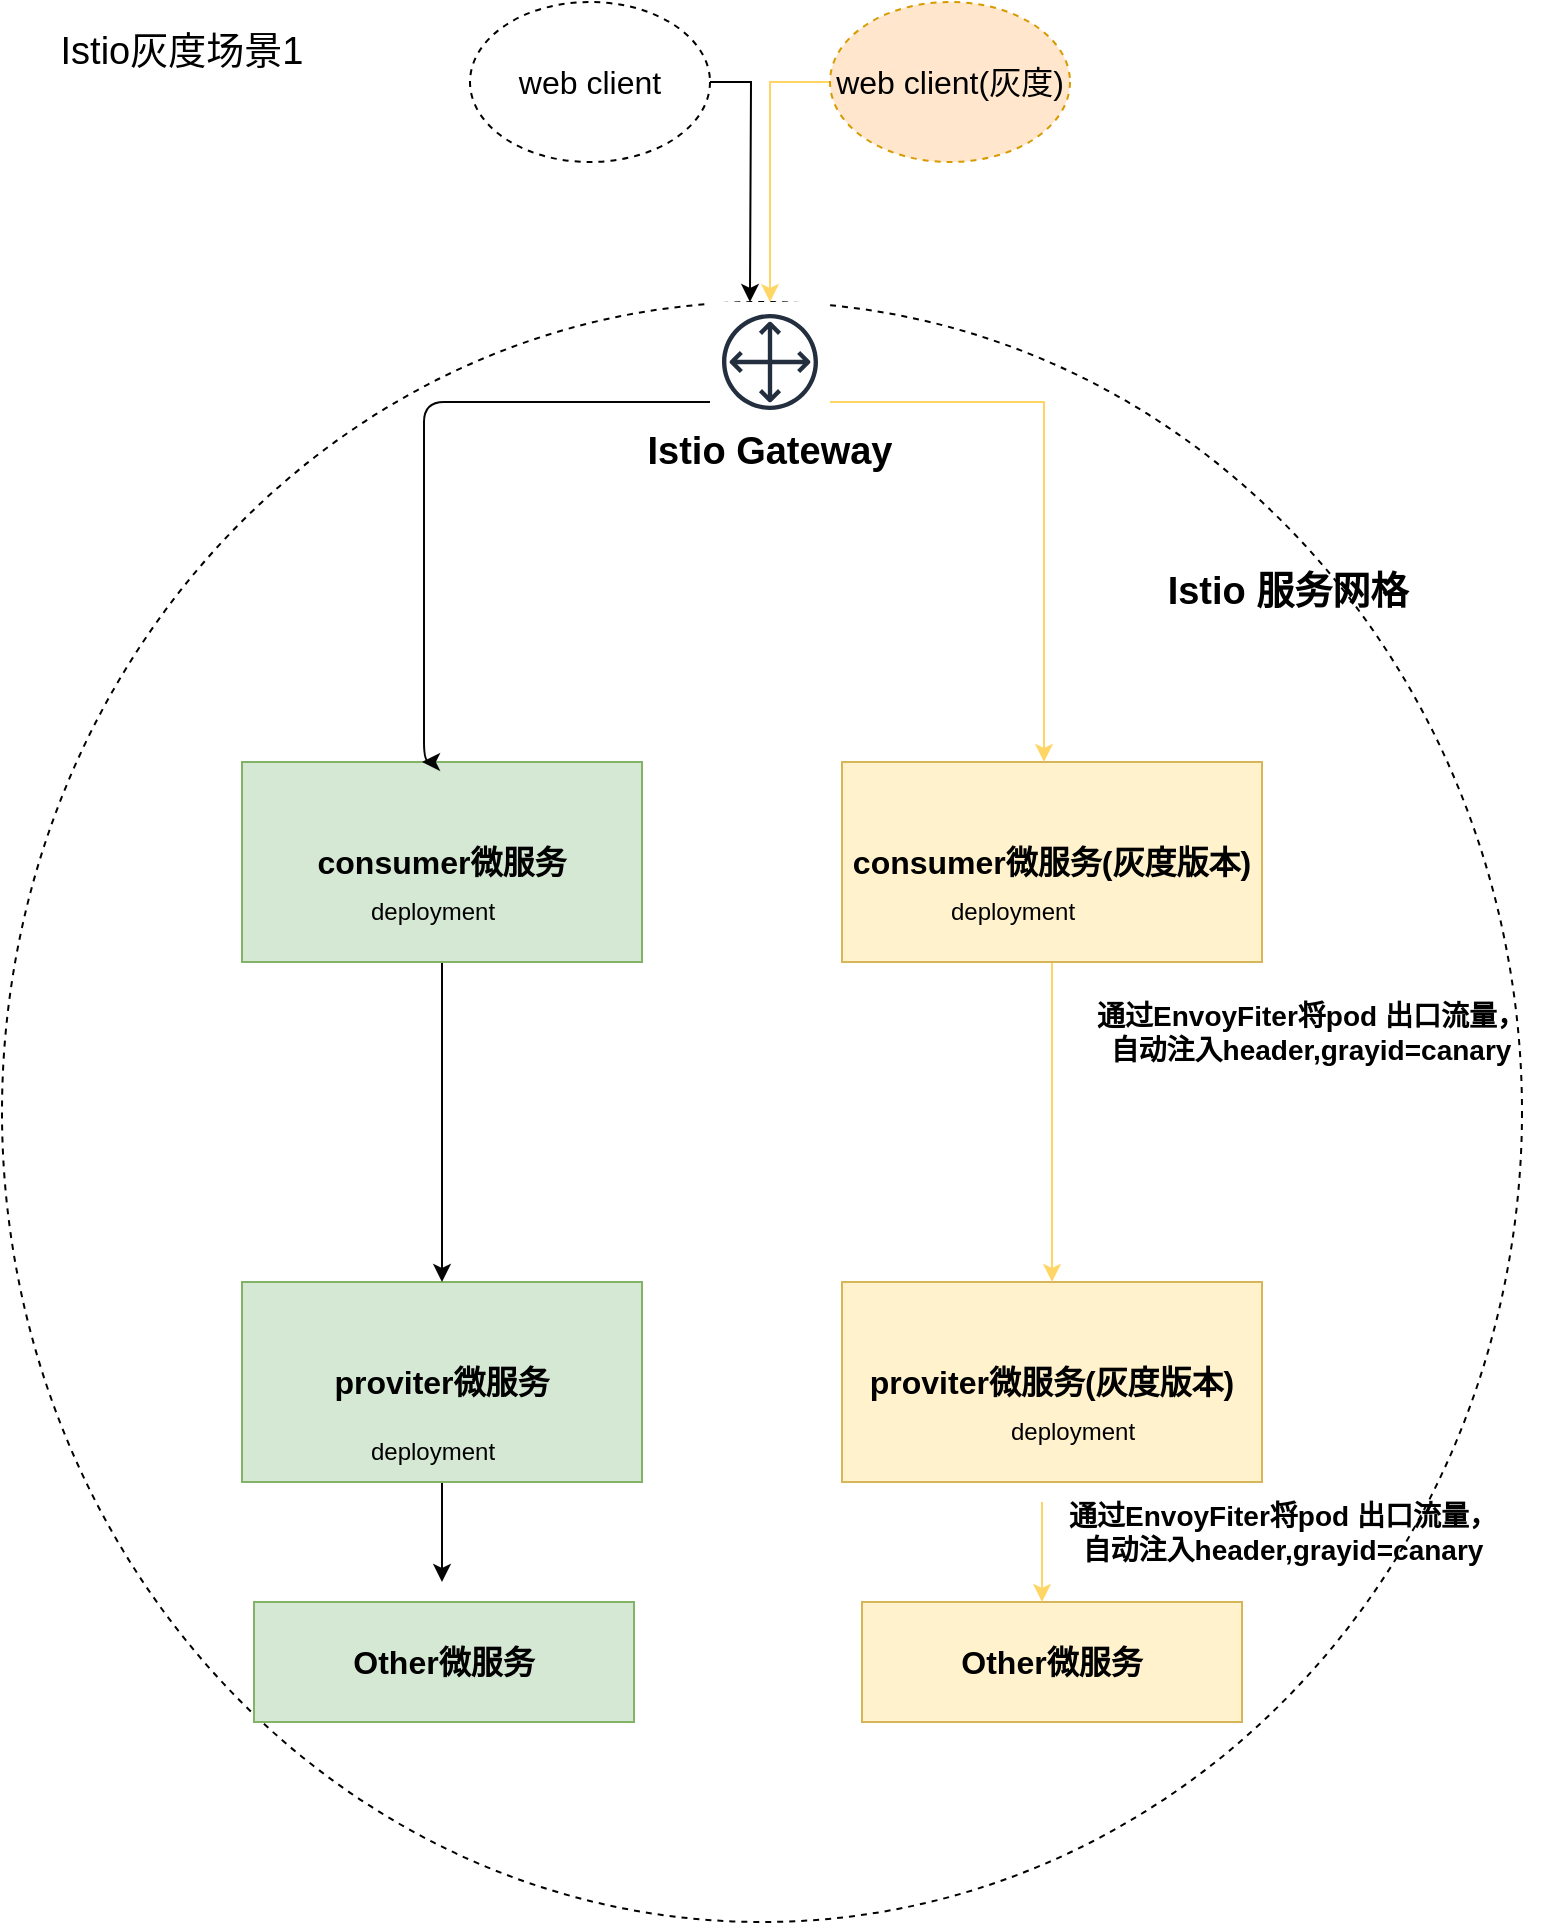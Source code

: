 <mxfile version="20.8.16" type="device"><diagram name="第 1 页" id="iV00N2UnGioIsGjLYJV4"><mxGraphModel dx="1912" dy="1115" grid="1" gridSize="10" guides="1" tooltips="1" connect="1" arrows="1" fold="1" page="1" pageScale="1" pageWidth="827" pageHeight="1169" math="0" shadow="0"><root><mxCell id="0"/><mxCell id="1" parent="0"/><mxCell id="pIMncU7qXJ5zDLdbomUY-31" style="edgeStyle=orthogonalEdgeStyle;rounded=0;orthogonalLoop=1;jettySize=auto;html=1;strokeColor=#050505;fontSize=14;" edge="1" parent="1" source="pIMncU7qXJ5zDLdbomUY-1"><mxGeometry relative="1" as="geometry"><mxPoint x="220" y="790" as="targetPoint"/></mxGeometry></mxCell><mxCell id="pIMncU7qXJ5zDLdbomUY-1" value="&lt;font style=&quot;font-size: 16px;&quot;&gt;&lt;b&gt;proviter微服务&lt;/b&gt;&lt;/font&gt;" style="rounded=0;whiteSpace=wrap;html=1;fillColor=#d5e8d4;strokeColor=#82b366;" vertex="1" parent="1"><mxGeometry x="120" y="640" width="200" height="100" as="geometry"/></mxCell><mxCell id="pIMncU7qXJ5zDLdbomUY-2" value="&lt;font style=&quot;font-size: 16px;&quot;&gt;&lt;b&gt;proviter微服务(灰度版本)&lt;/b&gt;&lt;/font&gt;" style="rounded=0;whiteSpace=wrap;html=1;fillColor=#fff2cc;strokeColor=#d6b656;" vertex="1" parent="1"><mxGeometry x="420" y="640" width="210" height="100" as="geometry"/></mxCell><mxCell id="pIMncU7qXJ5zDLdbomUY-13" style="edgeStyle=orthogonalEdgeStyle;rounded=0;orthogonalLoop=1;jettySize=auto;html=1;entryX=0.5;entryY=0;entryDx=0;entryDy=0;strokeColor=#ffd666;fontSize=16;" edge="1" parent="1" source="pIMncU7qXJ5zDLdbomUY-3" target="pIMncU7qXJ5zDLdbomUY-2"><mxGeometry relative="1" as="geometry"/></mxCell><mxCell id="pIMncU7qXJ5zDLdbomUY-3" value="&lt;b&gt;&lt;font style=&quot;font-size: 16px;&quot;&gt;consumer微服务(灰度版本)&lt;/font&gt;&lt;/b&gt;" style="rounded=0;whiteSpace=wrap;html=1;fillColor=#fff2cc;strokeColor=#d6b656;" vertex="1" parent="1"><mxGeometry x="420" y="380" width="210" height="100" as="geometry"/></mxCell><mxCell id="pIMncU7qXJ5zDLdbomUY-17" style="edgeStyle=orthogonalEdgeStyle;rounded=0;orthogonalLoop=1;jettySize=auto;html=1;entryX=0.5;entryY=0;entryDx=0;entryDy=0;strokeColor=#050505;fontSize=16;" edge="1" parent="1" source="pIMncU7qXJ5zDLdbomUY-4" target="pIMncU7qXJ5zDLdbomUY-1"><mxGeometry relative="1" as="geometry"/></mxCell><mxCell id="pIMncU7qXJ5zDLdbomUY-4" value="&lt;b&gt;&lt;font style=&quot;font-size: 16px;&quot;&gt;consumer微服务&lt;/font&gt;&lt;/b&gt;" style="rounded=0;whiteSpace=wrap;html=1;fillColor=#d5e8d4;strokeColor=#82b366;" vertex="1" parent="1"><mxGeometry x="120" y="380" width="200" height="100" as="geometry"/></mxCell><mxCell id="pIMncU7qXJ5zDLdbomUY-5" value="deployment" style="text;html=1;align=center;verticalAlign=middle;resizable=0;points=[];autosize=1;strokeColor=none;fillColor=none;" vertex="1" parent="1"><mxGeometry x="170" y="440" width="90" height="30" as="geometry"/></mxCell><mxCell id="pIMncU7qXJ5zDLdbomUY-6" value="" style="ellipse;whiteSpace=wrap;html=1;fontSize=16;fillColor=none;dashed=1;" vertex="1" parent="1"><mxGeometry y="150" width="760" height="810" as="geometry"/></mxCell><mxCell id="pIMncU7qXJ5zDLdbomUY-10" style="edgeStyle=orthogonalEdgeStyle;rounded=0;orthogonalLoop=1;jettySize=auto;html=1;entryX=0.333;entryY=0.017;entryDx=0;entryDy=0;entryPerimeter=0;fontSize=16;exitX=1;exitY=0.5;exitDx=0;exitDy=0;" edge="1" parent="1" source="pIMncU7qXJ5zDLdbomUY-7"><mxGeometry relative="1" as="geometry"><mxPoint x="330" y="-54.02" as="sourcePoint"/><mxPoint x="373.98" y="150.0" as="targetPoint"/></mxGeometry></mxCell><mxCell id="pIMncU7qXJ5zDLdbomUY-7" value="web client" style="ellipse;whiteSpace=wrap;html=1;dashed=1;fontSize=16;fillColor=none;" vertex="1" parent="1"><mxGeometry x="234" width="120" height="80" as="geometry"/></mxCell><mxCell id="pIMncU7qXJ5zDLdbomUY-11" style="edgeStyle=orthogonalEdgeStyle;rounded=0;orthogonalLoop=1;jettySize=auto;html=1;exitX=0;exitY=0.5;exitDx=0;exitDy=0;fontSize=16;strokeColor=#ffd666;" edge="1" parent="1" source="pIMncU7qXJ5zDLdbomUY-8" target="pIMncU7qXJ5zDLdbomUY-9"><mxGeometry relative="1" as="geometry"><mxPoint x="414" y="-53" as="sourcePoint"/><mxPoint x="379" y="57" as="targetPoint"/><Array as="points"><mxPoint x="384" y="40"/></Array></mxGeometry></mxCell><mxCell id="pIMncU7qXJ5zDLdbomUY-8" value="web client(灰度)" style="ellipse;whiteSpace=wrap;html=1;dashed=1;fontSize=16;fillColor=#ffe6cc;strokeColor=#d79b00;" vertex="1" parent="1"><mxGeometry x="414" width="120" height="80" as="geometry"/></mxCell><mxCell id="pIMncU7qXJ5zDLdbomUY-12" style="edgeStyle=orthogonalEdgeStyle;rounded=0;orthogonalLoop=1;jettySize=auto;html=1;strokeColor=#ffd666;fontSize=16;entryX=0.5;entryY=0;entryDx=0;entryDy=0;" edge="1" parent="1"><mxGeometry relative="1" as="geometry"><mxPoint x="410" y="200" as="sourcePoint"/><mxPoint x="521" y="380" as="targetPoint"/><Array as="points"><mxPoint x="521" y="200"/></Array></mxGeometry></mxCell><mxCell id="pIMncU7qXJ5zDLdbomUY-14" style="edgeStyle=orthogonalEdgeStyle;rounded=1;orthogonalLoop=1;jettySize=auto;html=1;strokeColor=#050505;fontSize=16;" edge="1" parent="1"><mxGeometry relative="1" as="geometry"><mxPoint x="210" y="380" as="targetPoint"/><mxPoint x="360" y="200" as="sourcePoint"/><Array as="points"><mxPoint x="211" y="200"/></Array></mxGeometry></mxCell><mxCell id="pIMncU7qXJ5zDLdbomUY-9" value="" style="sketch=0;outlineConnect=0;fontColor=#232F3E;gradientColor=none;strokeColor=#232F3E;fillColor=#ffffff;dashed=0;verticalLabelPosition=bottom;verticalAlign=top;align=center;html=1;fontSize=12;fontStyle=0;aspect=fixed;shape=mxgraph.aws4.resourceIcon;resIcon=mxgraph.aws4.customer_gateway;" vertex="1" parent="1"><mxGeometry x="354" y="150" width="60" height="60" as="geometry"/></mxCell><mxCell id="pIMncU7qXJ5zDLdbomUY-18" value="deployment" style="text;html=1;align=center;verticalAlign=middle;resizable=0;points=[];autosize=1;strokeColor=none;fillColor=none;" vertex="1" parent="1"><mxGeometry x="460" y="440" width="90" height="30" as="geometry"/></mxCell><mxCell id="pIMncU7qXJ5zDLdbomUY-20" value="deployment" style="text;html=1;align=center;verticalAlign=middle;resizable=0;points=[];autosize=1;strokeColor=none;fillColor=none;" vertex="1" parent="1"><mxGeometry x="490" y="700" width="90" height="30" as="geometry"/></mxCell><mxCell id="pIMncU7qXJ5zDLdbomUY-21" value="deployment" style="text;html=1;align=center;verticalAlign=middle;resizable=0;points=[];autosize=1;strokeColor=none;fillColor=none;" vertex="1" parent="1"><mxGeometry x="170" y="710" width="90" height="30" as="geometry"/></mxCell><mxCell id="pIMncU7qXJ5zDLdbomUY-23" value="&lt;b&gt;&lt;font style=&quot;font-size: 14px;&quot;&gt;通过EnvoyFiter将pod 出口流量，&lt;br&gt;自动注入header,grayid=canary&lt;/font&gt;&lt;/b&gt;" style="text;html=1;align=center;verticalAlign=middle;resizable=0;points=[];autosize=1;strokeColor=none;fillColor=none;" vertex="1" parent="1"><mxGeometry x="534" y="490" width="240" height="50" as="geometry"/></mxCell><mxCell id="pIMncU7qXJ5zDLdbomUY-24" value="&lt;b&gt;&lt;font style=&quot;font-size: 14px;&quot;&gt;通过EnvoyFiter将pod 出口流量，&lt;br&gt;自动注入header,grayid=canary&lt;/font&gt;&lt;/b&gt;" style="text;html=1;align=center;verticalAlign=middle;resizable=0;points=[];autosize=1;strokeColor=none;fillColor=none;" vertex="1" parent="1"><mxGeometry x="520" y="740" width="240" height="50" as="geometry"/></mxCell><mxCell id="pIMncU7qXJ5zDLdbomUY-25" value="&lt;font style=&quot;font-size: 16px;&quot;&gt;&lt;b&gt;Other微服务&lt;/b&gt;&lt;/font&gt;" style="rounded=0;whiteSpace=wrap;html=1;fillColor=#d5e8d4;strokeColor=#82b366;" vertex="1" parent="1"><mxGeometry x="126" y="800" width="190" height="60" as="geometry"/></mxCell><mxCell id="pIMncU7qXJ5zDLdbomUY-27" value="&lt;font style=&quot;font-size: 16px;&quot;&gt;&lt;b&gt;Other微服务&lt;/b&gt;&lt;/font&gt;" style="rounded=0;whiteSpace=wrap;html=1;fillColor=#fff2cc;strokeColor=#d6b656;" vertex="1" parent="1"><mxGeometry x="430" y="800" width="190" height="60" as="geometry"/></mxCell><mxCell id="pIMncU7qXJ5zDLdbomUY-28" style="edgeStyle=orthogonalEdgeStyle;rounded=0;orthogonalLoop=1;jettySize=auto;html=1;strokeColor=#ffd666;fontSize=16;" edge="1" parent="1"><mxGeometry relative="1" as="geometry"><mxPoint x="520" y="750" as="sourcePoint"/><mxPoint x="520" y="800" as="targetPoint"/><Array as="points"><mxPoint x="520" y="790"/><mxPoint x="520" y="790"/></Array></mxGeometry></mxCell><mxCell id="pIMncU7qXJ5zDLdbomUY-32" value="Istio Gateway" style="text;html=1;strokeColor=none;fillColor=none;align=center;verticalAlign=middle;whiteSpace=wrap;rounded=0;fontSize=19;fontStyle=1" vertex="1" parent="1"><mxGeometry x="314" y="210" width="140" height="30" as="geometry"/></mxCell><mxCell id="pIMncU7qXJ5zDLdbomUY-33" value="Istio 服务网格" style="text;html=1;strokeColor=none;fillColor=none;align=center;verticalAlign=middle;whiteSpace=wrap;rounded=0;fontSize=19;fontStyle=1" vertex="1" parent="1"><mxGeometry x="580" y="280" width="126" height="30" as="geometry"/></mxCell><mxCell id="pIMncU7qXJ5zDLdbomUY-34" value="Istio灰度场景1" style="text;html=1;strokeColor=none;fillColor=none;align=center;verticalAlign=middle;whiteSpace=wrap;rounded=0;fontSize=19;" vertex="1" parent="1"><mxGeometry x="10" y="10" width="160" height="30" as="geometry"/></mxCell></root></mxGraphModel></diagram></mxfile>